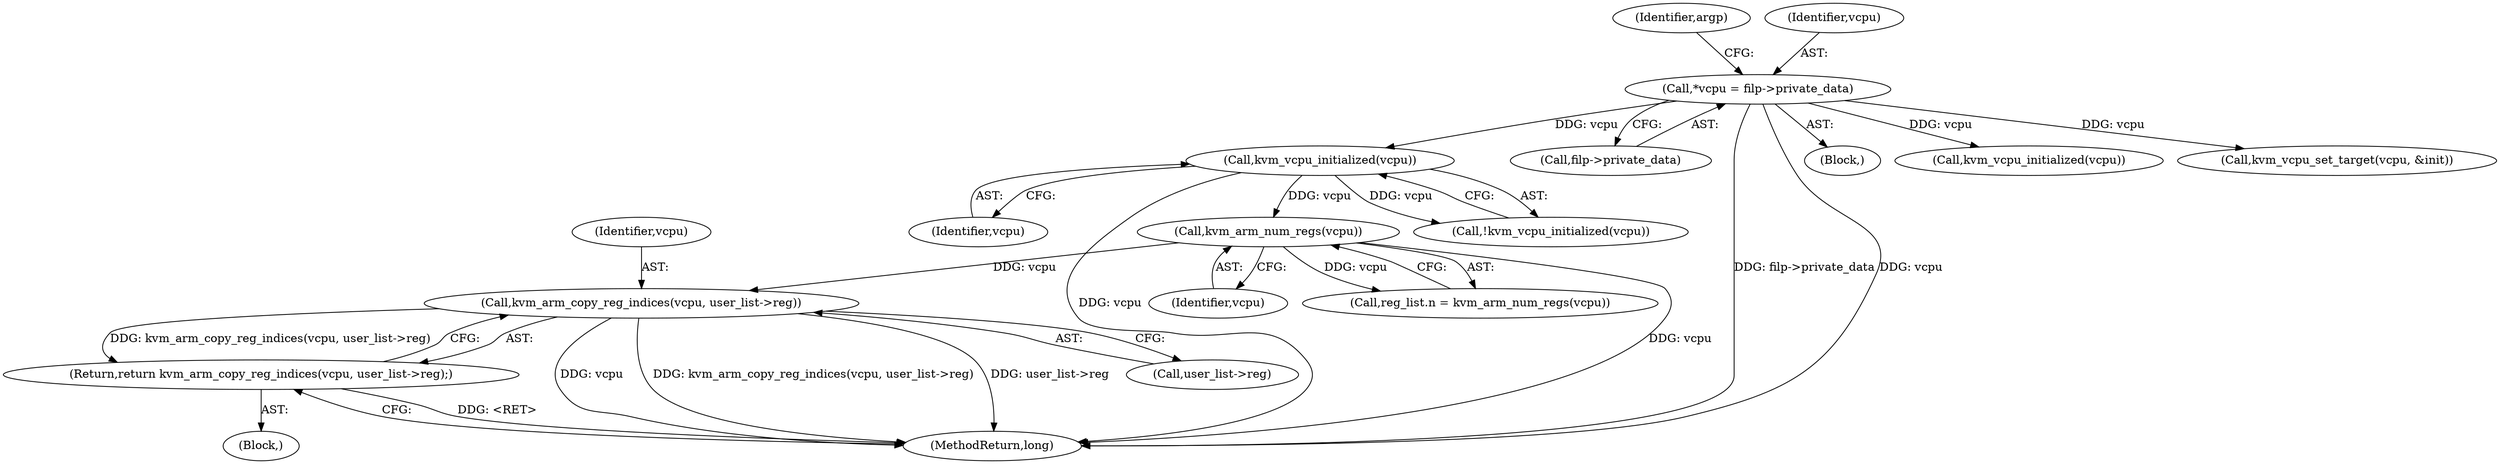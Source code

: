 digraph "0_linux_e8180dcaa8470ceca21109f143876fdcd9fe050a@API" {
"1000232" [label="(Call,kvm_arm_copy_reg_indices(vcpu, user_list->reg))"];
"1000210" [label="(Call,kvm_arm_num_regs(vcpu))"];
"1000186" [label="(Call,kvm_vcpu_initialized(vcpu))"];
"1000106" [label="(Call,*vcpu = filp->private_data)"];
"1000231" [label="(Return,return kvm_arm_copy_reg_indices(vcpu, user_list->reg);)"];
"1000108" [label="(Call,filp->private_data)"];
"1000241" [label="(MethodReturn,long)"];
"1000231" [label="(Return,return kvm_arm_copy_reg_indices(vcpu, user_list->reg);)"];
"1000206" [label="(Call,reg_list.n = kvm_arm_num_regs(vcpu))"];
"1000232" [label="(Call,kvm_arm_copy_reg_indices(vcpu, user_list->reg))"];
"1000104" [label="(Block,)"];
"1000234" [label="(Call,user_list->reg)"];
"1000106" [label="(Call,*vcpu = filp->private_data)"];
"1000113" [label="(Identifier,argp)"];
"1000185" [label="(Call,!kvm_vcpu_initialized(vcpu))"];
"1000145" [label="(Call,kvm_vcpu_initialized(vcpu))"];
"1000176" [label="(Block,)"];
"1000211" [label="(Identifier,vcpu)"];
"1000186" [label="(Call,kvm_vcpu_initialized(vcpu))"];
"1000210" [label="(Call,kvm_arm_num_regs(vcpu))"];
"1000187" [label="(Identifier,vcpu)"];
"1000233" [label="(Identifier,vcpu)"];
"1000107" [label="(Identifier,vcpu)"];
"1000134" [label="(Call,kvm_vcpu_set_target(vcpu, &init))"];
"1000232" -> "1000231"  [label="AST: "];
"1000232" -> "1000234"  [label="CFG: "];
"1000233" -> "1000232"  [label="AST: "];
"1000234" -> "1000232"  [label="AST: "];
"1000231" -> "1000232"  [label="CFG: "];
"1000232" -> "1000241"  [label="DDG: vcpu"];
"1000232" -> "1000241"  [label="DDG: kvm_arm_copy_reg_indices(vcpu, user_list->reg)"];
"1000232" -> "1000241"  [label="DDG: user_list->reg"];
"1000232" -> "1000231"  [label="DDG: kvm_arm_copy_reg_indices(vcpu, user_list->reg)"];
"1000210" -> "1000232"  [label="DDG: vcpu"];
"1000210" -> "1000206"  [label="AST: "];
"1000210" -> "1000211"  [label="CFG: "];
"1000211" -> "1000210"  [label="AST: "];
"1000206" -> "1000210"  [label="CFG: "];
"1000210" -> "1000241"  [label="DDG: vcpu"];
"1000210" -> "1000206"  [label="DDG: vcpu"];
"1000186" -> "1000210"  [label="DDG: vcpu"];
"1000186" -> "1000185"  [label="AST: "];
"1000186" -> "1000187"  [label="CFG: "];
"1000187" -> "1000186"  [label="AST: "];
"1000185" -> "1000186"  [label="CFG: "];
"1000186" -> "1000241"  [label="DDG: vcpu"];
"1000186" -> "1000185"  [label="DDG: vcpu"];
"1000106" -> "1000186"  [label="DDG: vcpu"];
"1000106" -> "1000104"  [label="AST: "];
"1000106" -> "1000108"  [label="CFG: "];
"1000107" -> "1000106"  [label="AST: "];
"1000108" -> "1000106"  [label="AST: "];
"1000113" -> "1000106"  [label="CFG: "];
"1000106" -> "1000241"  [label="DDG: filp->private_data"];
"1000106" -> "1000241"  [label="DDG: vcpu"];
"1000106" -> "1000134"  [label="DDG: vcpu"];
"1000106" -> "1000145"  [label="DDG: vcpu"];
"1000231" -> "1000176"  [label="AST: "];
"1000241" -> "1000231"  [label="CFG: "];
"1000231" -> "1000241"  [label="DDG: <RET>"];
}
